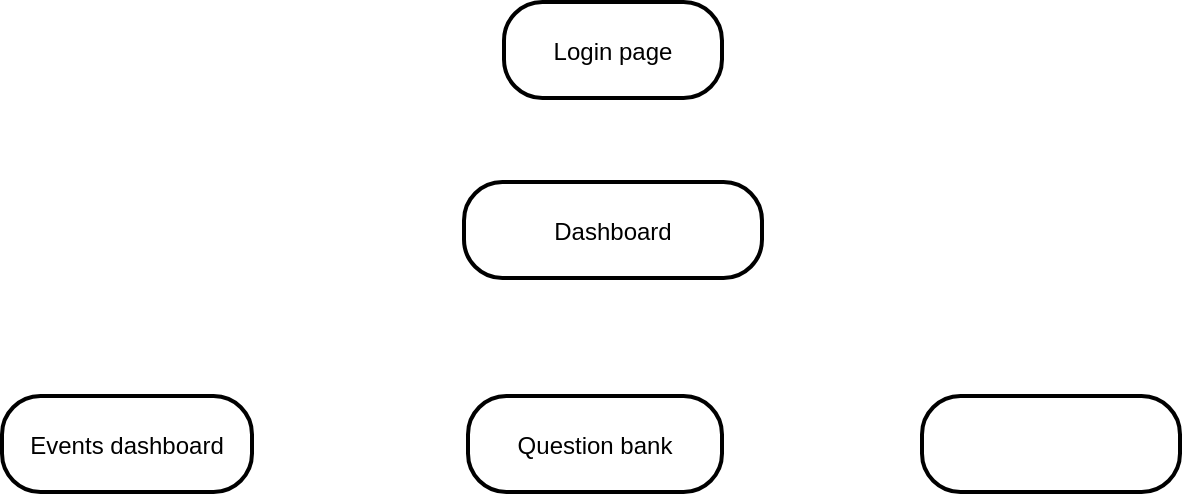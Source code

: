 <mxfile version="24.7.17">
  <diagram name="Page-1" id="L1RAyY0ZXFxSAMAAXwrL">
    <mxGraphModel dx="1050" dy="557" grid="1" gridSize="10" guides="1" tooltips="1" connect="1" arrows="1" fold="1" page="1" pageScale="1" pageWidth="1169" pageHeight="827" math="0" shadow="0">
      <root>
        <mxCell id="0" />
        <mxCell id="1" parent="0" />
        <mxCell id="2" value="Login page" style="rounded=1;arcSize=40;strokeWidth=2" parent="1" vertex="1">
          <mxGeometry x="521" y="120" width="109" height="48" as="geometry" />
        </mxCell>
        <mxCell id="5" value="Dashboard" style="rounded=1;arcSize=40;strokeWidth=2" parent="1" vertex="1">
          <mxGeometry x="501" y="210" width="149" height="48" as="geometry" />
        </mxCell>
        <mxCell id="6" value="Events dashboard" style="rounded=1;arcSize=40;strokeWidth=2" parent="1" vertex="1">
          <mxGeometry x="270" y="317" width="125" height="48" as="geometry" />
        </mxCell>
        <mxCell id="7" value="Question bank" style="rounded=1;arcSize=40;strokeWidth=2" parent="1" vertex="1">
          <mxGeometry x="503" y="317" width="127" height="48" as="geometry" />
        </mxCell>
        <mxCell id="8" value="" style="rounded=1;arcSize=40;strokeWidth=2" parent="1" vertex="1">
          <mxGeometry x="730" y="317" width="129" height="48" as="geometry" />
        </mxCell>
      </root>
    </mxGraphModel>
  </diagram>
</mxfile>
